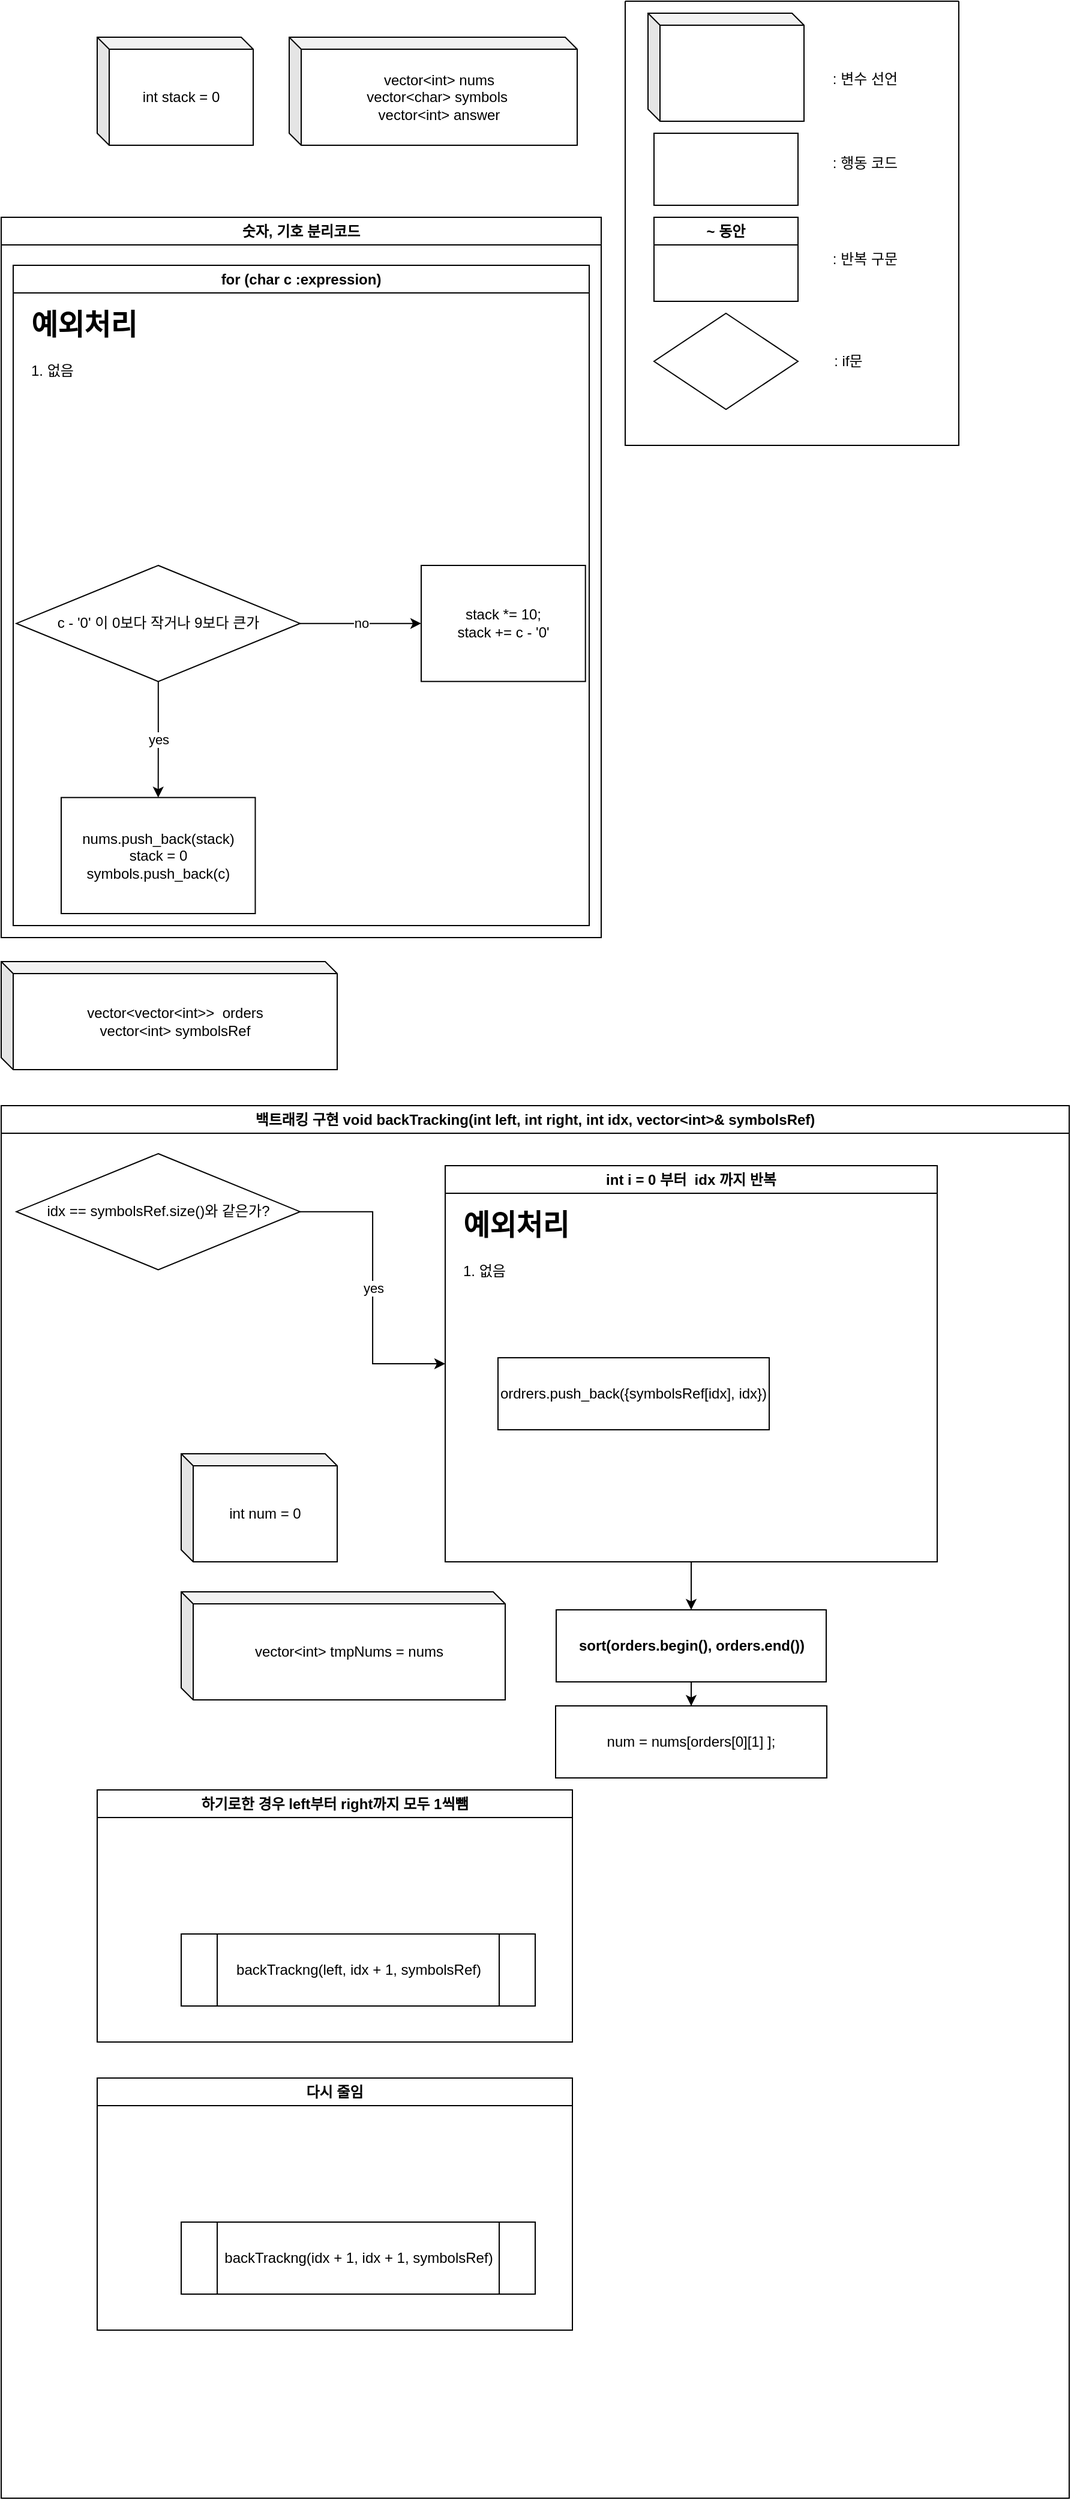 <mxfile version="22.1.16" type="device">
  <diagram name="페이지-1" id="IBj4l08jZH36vBYH-lkc">
    <mxGraphModel dx="1180" dy="685" grid="1" gridSize="10" guides="1" tooltips="1" connect="1" arrows="1" fold="1" page="1" pageScale="1" pageWidth="827" pageHeight="1169" math="0" shadow="0">
      <root>
        <mxCell id="0" />
        <mxCell id="1" parent="0" />
        <mxCell id="Ct-aGRDJtt1JcPWeaXLA-1" value="" style="swimlane;startSize=0;" vertex="1" parent="1">
          <mxGeometry x="540" y="10" width="278" height="370" as="geometry" />
        </mxCell>
        <mxCell id="Ct-aGRDJtt1JcPWeaXLA-2" value=": 변수 선언" style="text;html=1;align=center;verticalAlign=middle;whiteSpace=wrap;rounded=0;" vertex="1" parent="Ct-aGRDJtt1JcPWeaXLA-1">
          <mxGeometry x="170" y="50" width="60" height="30" as="geometry" />
        </mxCell>
        <mxCell id="Ct-aGRDJtt1JcPWeaXLA-3" value="" style="rounded=0;whiteSpace=wrap;html=1;" vertex="1" parent="Ct-aGRDJtt1JcPWeaXLA-1">
          <mxGeometry x="24" y="110" width="120" height="60" as="geometry" />
        </mxCell>
        <mxCell id="Ct-aGRDJtt1JcPWeaXLA-4" value=": 행동 코드" style="text;html=1;align=center;verticalAlign=middle;whiteSpace=wrap;rounded=0;" vertex="1" parent="Ct-aGRDJtt1JcPWeaXLA-1">
          <mxGeometry x="170" y="120" width="60" height="30" as="geometry" />
        </mxCell>
        <mxCell id="Ct-aGRDJtt1JcPWeaXLA-5" value="~ 동안" style="swimlane;whiteSpace=wrap;html=1;" vertex="1" parent="Ct-aGRDJtt1JcPWeaXLA-1">
          <mxGeometry x="24" y="180" width="120" height="70" as="geometry" />
        </mxCell>
        <mxCell id="Ct-aGRDJtt1JcPWeaXLA-6" value=": 반복 구문" style="text;html=1;align=center;verticalAlign=middle;whiteSpace=wrap;rounded=0;" vertex="1" parent="Ct-aGRDJtt1JcPWeaXLA-1">
          <mxGeometry x="170" y="200" width="60" height="30" as="geometry" />
        </mxCell>
        <mxCell id="Ct-aGRDJtt1JcPWeaXLA-7" value="" style="rhombus;whiteSpace=wrap;html=1;" vertex="1" parent="Ct-aGRDJtt1JcPWeaXLA-1">
          <mxGeometry x="24" y="260" width="120" height="80" as="geometry" />
        </mxCell>
        <mxCell id="Ct-aGRDJtt1JcPWeaXLA-8" value=": if문" style="text;html=1;align=center;verticalAlign=middle;whiteSpace=wrap;rounded=0;" vertex="1" parent="Ct-aGRDJtt1JcPWeaXLA-1">
          <mxGeometry x="156" y="285" width="60" height="30" as="geometry" />
        </mxCell>
        <mxCell id="Ct-aGRDJtt1JcPWeaXLA-9" value="" style="shape=cube;whiteSpace=wrap;html=1;boundedLbl=1;backgroundOutline=1;darkOpacity=0.05;darkOpacity2=0.1;size=10;" vertex="1" parent="Ct-aGRDJtt1JcPWeaXLA-1">
          <mxGeometry x="19" y="10" width="130" height="90" as="geometry" />
        </mxCell>
        <mxCell id="Ct-aGRDJtt1JcPWeaXLA-10" value="vector&amp;lt;vector&amp;lt;int&amp;gt;&amp;gt;&amp;nbsp; orders&lt;br&gt;vector&amp;lt;int&amp;gt; symbolsRef" style="shape=cube;whiteSpace=wrap;html=1;boundedLbl=1;backgroundOutline=1;darkOpacity=0.05;darkOpacity2=0.1;size=10;" vertex="1" parent="1">
          <mxGeometry x="20" y="810" width="280" height="90" as="geometry" />
        </mxCell>
        <mxCell id="Ct-aGRDJtt1JcPWeaXLA-11" value="숫자, 기호 분리코드" style="swimlane;whiteSpace=wrap;html=1;" vertex="1" parent="1">
          <mxGeometry x="20" y="190" width="500" height="600" as="geometry" />
        </mxCell>
        <mxCell id="Ct-aGRDJtt1JcPWeaXLA-17" value="for (char c :expression&lt;span style=&quot;background-color: initial;&quot;&gt;)&lt;/span&gt;" style="swimlane;whiteSpace=wrap;html=1;" vertex="1" parent="Ct-aGRDJtt1JcPWeaXLA-11">
          <mxGeometry x="10" y="40" width="480" height="550" as="geometry" />
        </mxCell>
        <mxCell id="Ct-aGRDJtt1JcPWeaXLA-18" value="&lt;h1&gt;예외처리&lt;/h1&gt;&lt;p&gt;1. 없음&lt;/p&gt;" style="text;html=1;strokeColor=none;fillColor=none;spacing=5;spacingTop=-20;whiteSpace=wrap;overflow=hidden;rounded=0;" vertex="1" parent="Ct-aGRDJtt1JcPWeaXLA-17">
          <mxGeometry x="10" y="30" width="386" height="120" as="geometry" />
        </mxCell>
        <mxCell id="Ct-aGRDJtt1JcPWeaXLA-20" value="" style="group" vertex="1" connectable="0" parent="Ct-aGRDJtt1JcPWeaXLA-17">
          <mxGeometry x="40" y="250" width="436.85" height="290" as="geometry" />
        </mxCell>
        <mxCell id="Ct-aGRDJtt1JcPWeaXLA-21" value="c - &#39;0&#39; 이 0보다 작거나 9보다 큰가" style="rhombus;whiteSpace=wrap;html=1;" vertex="1" parent="Ct-aGRDJtt1JcPWeaXLA-20">
          <mxGeometry x="-37.322" width="236.373" height="96.667" as="geometry" />
        </mxCell>
        <mxCell id="Ct-aGRDJtt1JcPWeaXLA-22" value="nums.push_back(stack)&lt;br&gt;stack = 0&lt;br&gt;symbols.push_back(c)" style="whiteSpace=wrap;html=1;rounded=0;" vertex="1" parent="Ct-aGRDJtt1JcPWeaXLA-20">
          <mxGeometry y="193.333" width="161.729" height="96.667" as="geometry" />
        </mxCell>
        <mxCell id="Ct-aGRDJtt1JcPWeaXLA-23" value="yes" style="edgeStyle=orthogonalEdgeStyle;rounded=0;orthogonalLoop=1;jettySize=auto;html=1;" edge="1" parent="Ct-aGRDJtt1JcPWeaXLA-20" source="Ct-aGRDJtt1JcPWeaXLA-21" target="Ct-aGRDJtt1JcPWeaXLA-22">
          <mxGeometry relative="1" as="geometry" />
        </mxCell>
        <mxCell id="Ct-aGRDJtt1JcPWeaXLA-24" value="stack *= 10;&lt;br&gt;stack += c - &#39;0&#39;" style="whiteSpace=wrap;html=1;rounded=0;" vertex="1" parent="Ct-aGRDJtt1JcPWeaXLA-20">
          <mxGeometry x="300.003" width="136.847" height="96.667" as="geometry" />
        </mxCell>
        <mxCell id="Ct-aGRDJtt1JcPWeaXLA-25" value="no" style="edgeStyle=orthogonalEdgeStyle;rounded=0;orthogonalLoop=1;jettySize=auto;html=1;" edge="1" parent="Ct-aGRDJtt1JcPWeaXLA-20" source="Ct-aGRDJtt1JcPWeaXLA-21" target="Ct-aGRDJtt1JcPWeaXLA-24">
          <mxGeometry relative="1" as="geometry" />
        </mxCell>
        <mxCell id="Ct-aGRDJtt1JcPWeaXLA-16" value="백트래킹 구현 void backTracking(int left, int right, int idx, vector&amp;lt;int&amp;gt;&amp;amp;&amp;nbsp;symbolsRef)" style="swimlane;whiteSpace=wrap;html=1;" vertex="1" parent="1">
          <mxGeometry x="20" y="930" width="890" height="1160" as="geometry" />
        </mxCell>
        <mxCell id="Ct-aGRDJtt1JcPWeaXLA-35" value="idx == symbolsRef.size()와 같은가?" style="rhombus;whiteSpace=wrap;html=1;" vertex="1" parent="Ct-aGRDJtt1JcPWeaXLA-16">
          <mxGeometry x="12.678" y="40" width="236.373" height="96.667" as="geometry" />
        </mxCell>
        <mxCell id="Ct-aGRDJtt1JcPWeaXLA-37" value="yes" style="edgeStyle=orthogonalEdgeStyle;rounded=0;orthogonalLoop=1;jettySize=auto;html=1;" edge="1" parent="Ct-aGRDJtt1JcPWeaXLA-16" source="Ct-aGRDJtt1JcPWeaXLA-35" target="Ct-aGRDJtt1JcPWeaXLA-45">
          <mxGeometry relative="1" as="geometry">
            <mxPoint x="356" y="88.333" as="targetPoint" />
          </mxGeometry>
        </mxCell>
        <mxCell id="Ct-aGRDJtt1JcPWeaXLA-48" value="" style="edgeStyle=orthogonalEdgeStyle;rounded=0;orthogonalLoop=1;jettySize=auto;html=1;" edge="1" parent="Ct-aGRDJtt1JcPWeaXLA-16" source="Ct-aGRDJtt1JcPWeaXLA-45" target="Ct-aGRDJtt1JcPWeaXLA-47">
          <mxGeometry relative="1" as="geometry" />
        </mxCell>
        <mxCell id="Ct-aGRDJtt1JcPWeaXLA-45" value="int i = 0 부터&amp;nbsp; idx 까지 반복" style="swimlane;whiteSpace=wrap;html=1;startSize=23;" vertex="1" parent="Ct-aGRDJtt1JcPWeaXLA-16">
          <mxGeometry x="370" y="50" width="410" height="330" as="geometry" />
        </mxCell>
        <mxCell id="Ct-aGRDJtt1JcPWeaXLA-46" value="&lt;h1&gt;예외처리&lt;/h1&gt;&lt;p&gt;1. 없음&lt;/p&gt;" style="text;html=1;strokeColor=none;fillColor=none;spacing=5;spacingTop=-20;whiteSpace=wrap;overflow=hidden;rounded=0;" vertex="1" parent="Ct-aGRDJtt1JcPWeaXLA-45">
          <mxGeometry x="10" y="30" width="386" height="120" as="geometry" />
        </mxCell>
        <mxCell id="Ct-aGRDJtt1JcPWeaXLA-50" value="ordrers.push_back({symbolsRef[idx], idx})" style="rounded=0;whiteSpace=wrap;html=1;" vertex="1" parent="Ct-aGRDJtt1JcPWeaXLA-45">
          <mxGeometry x="44" y="160" width="226" height="60" as="geometry" />
        </mxCell>
        <mxCell id="Ct-aGRDJtt1JcPWeaXLA-56" value="" style="edgeStyle=orthogonalEdgeStyle;rounded=0;orthogonalLoop=1;jettySize=auto;html=1;" edge="1" parent="Ct-aGRDJtt1JcPWeaXLA-16" source="Ct-aGRDJtt1JcPWeaXLA-47" target="Ct-aGRDJtt1JcPWeaXLA-55">
          <mxGeometry relative="1" as="geometry" />
        </mxCell>
        <mxCell id="Ct-aGRDJtt1JcPWeaXLA-47" value="sort(orders.begin(), orders.end())" style="whiteSpace=wrap;html=1;fontStyle=1;startSize=23;" vertex="1" parent="Ct-aGRDJtt1JcPWeaXLA-16">
          <mxGeometry x="462.5" y="420" width="225" height="60" as="geometry" />
        </mxCell>
        <mxCell id="Ct-aGRDJtt1JcPWeaXLA-49" value="int num = 0" style="shape=cube;whiteSpace=wrap;html=1;boundedLbl=1;backgroundOutline=1;darkOpacity=0.05;darkOpacity2=0.1;size=10;" vertex="1" parent="Ct-aGRDJtt1JcPWeaXLA-16">
          <mxGeometry x="150" y="290" width="130" height="90" as="geometry" />
        </mxCell>
        <mxCell id="Ct-aGRDJtt1JcPWeaXLA-55" value="num = nums[orders[0][1] ];" style="rounded=0;whiteSpace=wrap;html=1;" vertex="1" parent="Ct-aGRDJtt1JcPWeaXLA-16">
          <mxGeometry x="462" y="500" width="226" height="60" as="geometry" />
        </mxCell>
        <mxCell id="Ct-aGRDJtt1JcPWeaXLA-65" value="하기로한 경우 left부터 right까지 모두 1씩뺌" style="swimlane;whiteSpace=wrap;html=1;" vertex="1" parent="Ct-aGRDJtt1JcPWeaXLA-16">
          <mxGeometry x="80" y="570" width="396" height="210" as="geometry" />
        </mxCell>
        <mxCell id="Ct-aGRDJtt1JcPWeaXLA-64" value="backTrackng(left, idx + 1, symbolsRef)" style="shape=process;whiteSpace=wrap;html=1;backgroundOutline=1;" vertex="1" parent="Ct-aGRDJtt1JcPWeaXLA-65">
          <mxGeometry x="70" y="120" width="295" height="60" as="geometry" />
        </mxCell>
        <mxCell id="Ct-aGRDJtt1JcPWeaXLA-66" value="다시 줄임" style="swimlane;whiteSpace=wrap;html=1;" vertex="1" parent="Ct-aGRDJtt1JcPWeaXLA-16">
          <mxGeometry x="80" y="810" width="396" height="210" as="geometry" />
        </mxCell>
        <mxCell id="Ct-aGRDJtt1JcPWeaXLA-67" value="backTrackng(idx + 1, idx + 1, symbolsRef)" style="shape=process;whiteSpace=wrap;html=1;backgroundOutline=1;" vertex="1" parent="Ct-aGRDJtt1JcPWeaXLA-66">
          <mxGeometry x="70" y="120" width="295" height="60" as="geometry" />
        </mxCell>
        <mxCell id="Ct-aGRDJtt1JcPWeaXLA-32" value="int stack = 0" style="shape=cube;whiteSpace=wrap;html=1;boundedLbl=1;backgroundOutline=1;darkOpacity=0.05;darkOpacity2=0.1;size=10;" vertex="1" parent="1">
          <mxGeometry x="100" y="40" width="130" height="90" as="geometry" />
        </mxCell>
        <mxCell id="Ct-aGRDJtt1JcPWeaXLA-33" value="vector&amp;lt;int&amp;gt; nums&lt;br&gt;vector&amp;lt;char&amp;gt; symbols&amp;nbsp;&lt;br&gt;vector&amp;lt;int&amp;gt; answer" style="shape=cube;whiteSpace=wrap;html=1;boundedLbl=1;backgroundOutline=1;darkOpacity=0.05;darkOpacity2=0.1;size=10;" vertex="1" parent="1">
          <mxGeometry x="260" y="40" width="240" height="90" as="geometry" />
        </mxCell>
        <mxCell id="Ct-aGRDJtt1JcPWeaXLA-63" value="vector&amp;lt;int&amp;gt; tmpNums = nums" style="shape=cube;whiteSpace=wrap;html=1;boundedLbl=1;backgroundOutline=1;darkOpacity=0.05;darkOpacity2=0.1;size=10;" vertex="1" parent="1">
          <mxGeometry x="170" y="1335" width="270" height="90" as="geometry" />
        </mxCell>
      </root>
    </mxGraphModel>
  </diagram>
</mxfile>
